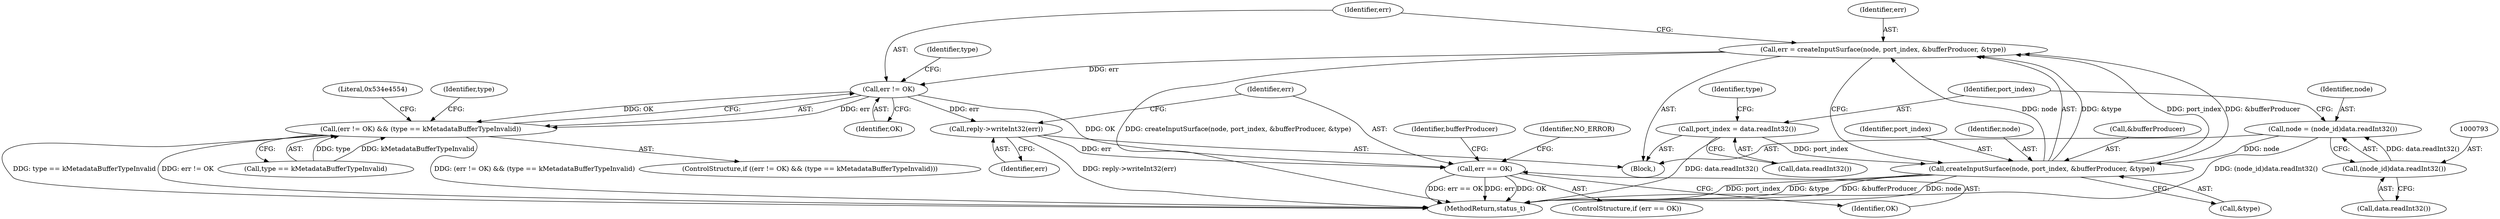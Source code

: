 digraph "0_Android_db829699d3293f254a7387894303451a91278986@API" {
"1000805" [label="(Call,err = createInputSurface(node, port_index, &bufferProducer, &type))"];
"1000807" [label="(Call,createInputSurface(node, port_index, &bufferProducer, &type))"];
"1000790" [label="(Call,node = (node_id)data.readInt32())"];
"1000792" [label="(Call,(node_id)data.readInt32())"];
"1000796" [label="(Call,port_index = data.readInt32())"];
"1000816" [label="(Call,err != OK)"];
"1000815" [label="(Call,(err != OK) && (type == kMetadataBufferTypeInvalid))"];
"1000828" [label="(Call,reply->writeInt32(err))"];
"1000831" [label="(Call,err == OK)"];
"1000827" [label="(Identifier,type)"];
"1000784" [label="(Block,)"];
"1000816" [label="(Call,err != OK)"];
"1000810" [label="(Call,&bufferProducer)"];
"1000832" [label="(Identifier,err)"];
"1000807" [label="(Call,createInputSurface(node, port_index, &bufferProducer, &type))"];
"1000806" [label="(Identifier,err)"];
"1000809" [label="(Identifier,port_index)"];
"1000829" [label="(Identifier,err)"];
"1000796" [label="(Call,port_index = data.readInt32())"];
"1000839" [label="(Identifier,NO_ERROR)"];
"1000790" [label="(Call,node = (node_id)data.readInt32())"];
"1000814" [label="(ControlStructure,if ((err != OK) && (type == kMetadataBufferTypeInvalid)))"];
"1000815" [label="(Call,(err != OK) && (type == kMetadataBufferTypeInvalid))"];
"1000805" [label="(Call,err = createInputSurface(node, port_index, &bufferProducer, &type))"];
"1001353" [label="(MethodReturn,status_t)"];
"1000792" [label="(Call,(node_id)data.readInt32())"];
"1000830" [label="(ControlStructure,if (err == OK))"];
"1000837" [label="(Identifier,bufferProducer)"];
"1000808" [label="(Identifier,node)"];
"1000812" [label="(Call,&type)"];
"1000791" [label="(Identifier,node)"];
"1000831" [label="(Call,err == OK)"];
"1000794" [label="(Call,data.readInt32())"];
"1000817" [label="(Identifier,err)"];
"1000802" [label="(Identifier,type)"];
"1000820" [label="(Identifier,type)"];
"1000828" [label="(Call,reply->writeInt32(err))"];
"1000824" [label="(Literal,0x534e4554)"];
"1000833" [label="(Identifier,OK)"];
"1000818" [label="(Identifier,OK)"];
"1000798" [label="(Call,data.readInt32())"];
"1000819" [label="(Call,type == kMetadataBufferTypeInvalid)"];
"1000797" [label="(Identifier,port_index)"];
"1000805" -> "1000784"  [label="AST: "];
"1000805" -> "1000807"  [label="CFG: "];
"1000806" -> "1000805"  [label="AST: "];
"1000807" -> "1000805"  [label="AST: "];
"1000817" -> "1000805"  [label="CFG: "];
"1000805" -> "1001353"  [label="DDG: createInputSurface(node, port_index, &bufferProducer, &type)"];
"1000807" -> "1000805"  [label="DDG: node"];
"1000807" -> "1000805"  [label="DDG: port_index"];
"1000807" -> "1000805"  [label="DDG: &bufferProducer"];
"1000807" -> "1000805"  [label="DDG: &type"];
"1000805" -> "1000816"  [label="DDG: err"];
"1000807" -> "1000812"  [label="CFG: "];
"1000808" -> "1000807"  [label="AST: "];
"1000809" -> "1000807"  [label="AST: "];
"1000810" -> "1000807"  [label="AST: "];
"1000812" -> "1000807"  [label="AST: "];
"1000807" -> "1001353"  [label="DDG: &bufferProducer"];
"1000807" -> "1001353"  [label="DDG: node"];
"1000807" -> "1001353"  [label="DDG: port_index"];
"1000807" -> "1001353"  [label="DDG: &type"];
"1000790" -> "1000807"  [label="DDG: node"];
"1000796" -> "1000807"  [label="DDG: port_index"];
"1000790" -> "1000784"  [label="AST: "];
"1000790" -> "1000792"  [label="CFG: "];
"1000791" -> "1000790"  [label="AST: "];
"1000792" -> "1000790"  [label="AST: "];
"1000797" -> "1000790"  [label="CFG: "];
"1000790" -> "1001353"  [label="DDG: (node_id)data.readInt32()"];
"1000792" -> "1000790"  [label="DDG: data.readInt32()"];
"1000792" -> "1000794"  [label="CFG: "];
"1000793" -> "1000792"  [label="AST: "];
"1000794" -> "1000792"  [label="AST: "];
"1000796" -> "1000784"  [label="AST: "];
"1000796" -> "1000798"  [label="CFG: "];
"1000797" -> "1000796"  [label="AST: "];
"1000798" -> "1000796"  [label="AST: "];
"1000802" -> "1000796"  [label="CFG: "];
"1000796" -> "1001353"  [label="DDG: data.readInt32()"];
"1000816" -> "1000815"  [label="AST: "];
"1000816" -> "1000818"  [label="CFG: "];
"1000817" -> "1000816"  [label="AST: "];
"1000818" -> "1000816"  [label="AST: "];
"1000820" -> "1000816"  [label="CFG: "];
"1000815" -> "1000816"  [label="CFG: "];
"1000816" -> "1000815"  [label="DDG: err"];
"1000816" -> "1000815"  [label="DDG: OK"];
"1000816" -> "1000828"  [label="DDG: err"];
"1000816" -> "1000831"  [label="DDG: OK"];
"1000815" -> "1000814"  [label="AST: "];
"1000815" -> "1000819"  [label="CFG: "];
"1000819" -> "1000815"  [label="AST: "];
"1000824" -> "1000815"  [label="CFG: "];
"1000827" -> "1000815"  [label="CFG: "];
"1000815" -> "1001353"  [label="DDG: err != OK"];
"1000815" -> "1001353"  [label="DDG: (err != OK) && (type == kMetadataBufferTypeInvalid)"];
"1000815" -> "1001353"  [label="DDG: type == kMetadataBufferTypeInvalid"];
"1000819" -> "1000815"  [label="DDG: type"];
"1000819" -> "1000815"  [label="DDG: kMetadataBufferTypeInvalid"];
"1000828" -> "1000784"  [label="AST: "];
"1000828" -> "1000829"  [label="CFG: "];
"1000829" -> "1000828"  [label="AST: "];
"1000832" -> "1000828"  [label="CFG: "];
"1000828" -> "1001353"  [label="DDG: reply->writeInt32(err)"];
"1000828" -> "1000831"  [label="DDG: err"];
"1000831" -> "1000830"  [label="AST: "];
"1000831" -> "1000833"  [label="CFG: "];
"1000832" -> "1000831"  [label="AST: "];
"1000833" -> "1000831"  [label="AST: "];
"1000837" -> "1000831"  [label="CFG: "];
"1000839" -> "1000831"  [label="CFG: "];
"1000831" -> "1001353"  [label="DDG: err"];
"1000831" -> "1001353"  [label="DDG: OK"];
"1000831" -> "1001353"  [label="DDG: err == OK"];
}

